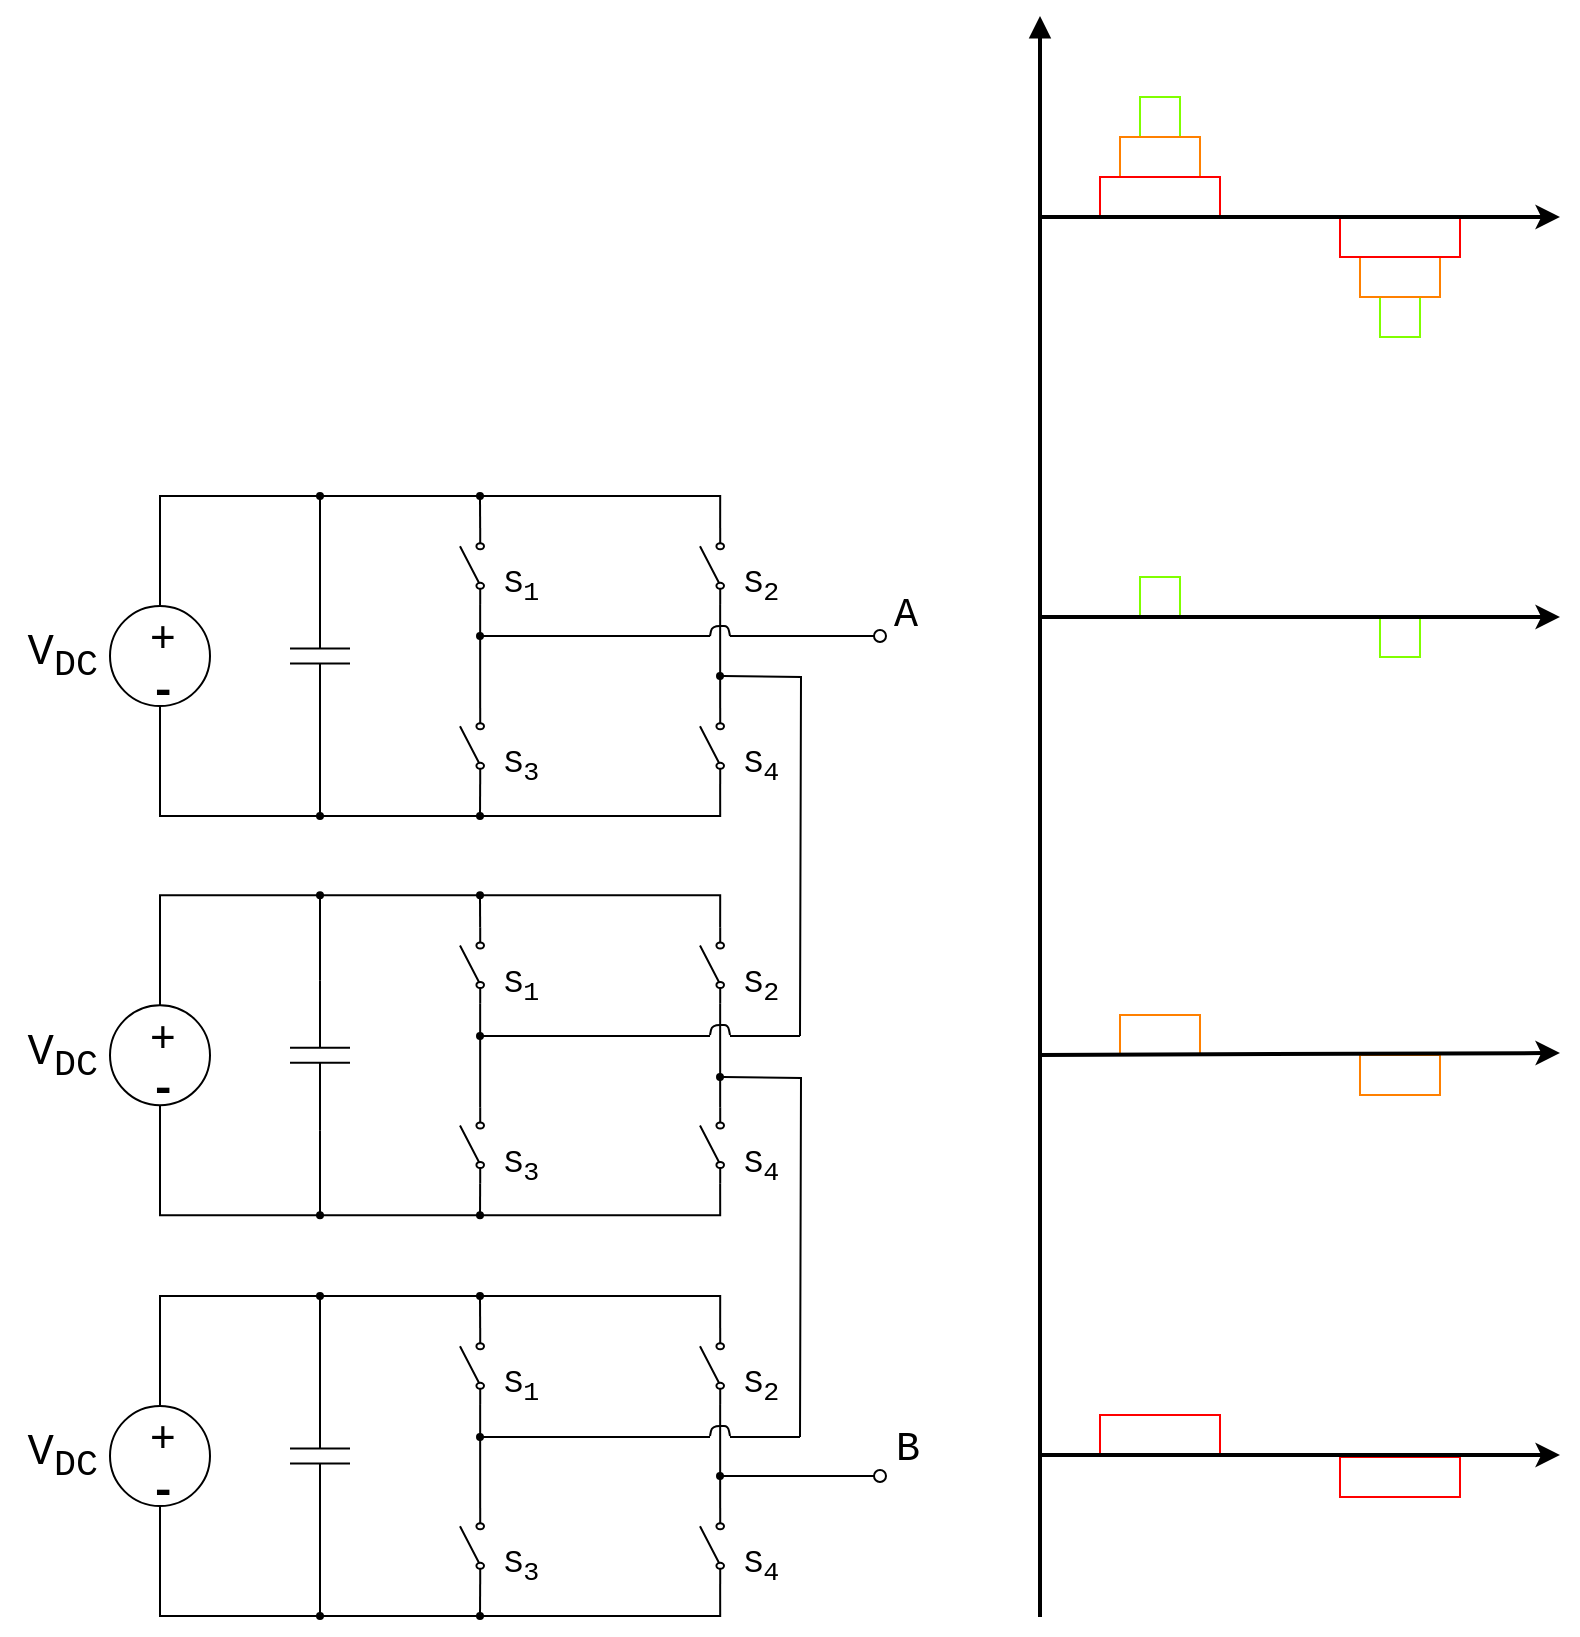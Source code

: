 <mxfile version="10.6.5" type="github"><diagram id="ba_hvJ9h7SCqjm7Wtn24" name="Page-1"><mxGraphModel dx="1991" dy="1116" grid="1" gridSize="10" guides="1" tooltips="1" connect="1" arrows="1" fold="1" page="1" pageScale="1" pageWidth="827" pageHeight="1169" math="0" shadow="0"><root><mxCell id="0"/><mxCell id="1" parent="0"/><mxCell id="amro32LbERjxiDhBw8e--19" value="" style="rounded=0;whiteSpace=wrap;html=1;fillColor=none;fontFamily=Courier New;fontSize=20;strokeColor=#80FF00;" vertex="1" parent="1"><mxGeometry x="590" y="240.5" width="20" height="20" as="geometry"/></mxCell><mxCell id="amro32LbERjxiDhBw8e--26" value="" style="rounded=0;whiteSpace=wrap;html=1;fillColor=none;fontFamily=Courier New;fontSize=20;rotation=180;strokeColor=#80FF00;" vertex="1" parent="1"><mxGeometry x="710" y="340.5" width="20" height="20" as="geometry"/></mxCell><mxCell id="amro32LbERjxiDhBw8e--18" value="" style="rounded=0;whiteSpace=wrap;html=1;fillColor=none;fontFamily=Courier New;fontSize=20;strokeColor=#FF8000;" vertex="1" parent="1"><mxGeometry x="580" y="260.5" width="40" height="20" as="geometry"/></mxCell><mxCell id="amro32LbERjxiDhBw8e--25" value="" style="rounded=0;whiteSpace=wrap;html=1;fillColor=none;fontFamily=Courier New;fontSize=20;rotation=180;strokeColor=#FF8000;" vertex="1" parent="1"><mxGeometry x="700" y="320.5" width="40" height="20" as="geometry"/></mxCell><mxCell id="amro32LbERjxiDhBw8e--24" value="" style="rounded=0;whiteSpace=wrap;html=1;fillColor=none;fontFamily=Courier New;fontSize=20;rotation=180;strokeColor=#FF0000;" vertex="1" parent="1"><mxGeometry x="690" y="300.5" width="60" height="20" as="geometry"/></mxCell><mxCell id="amro32LbERjxiDhBw8e--17" value="" style="rounded=0;whiteSpace=wrap;html=1;fillColor=none;fontFamily=Courier New;fontSize=20;strokeColor=#FF0000;" vertex="1" parent="1"><mxGeometry x="570" y="280.5" width="60" height="20" as="geometry"/></mxCell><mxCell id="amro32LbERjxiDhBw8e--16" value="" style="rounded=0;whiteSpace=wrap;html=1;fillColor=none;fontFamily=Courier New;fontSize=20;strokeColor=#80FF00;" vertex="1" parent="1"><mxGeometry x="710" y="500.5" width="20" height="20" as="geometry"/></mxCell><mxCell id="amro32LbERjxiDhBw8e--14" value="" style="rounded=0;whiteSpace=wrap;html=1;fillColor=none;fontFamily=Courier New;fontSize=20;strokeColor=#80FF00;" vertex="1" parent="1"><mxGeometry x="590" y="480.5" width="20" height="20" as="geometry"/></mxCell><mxCell id="amro32LbERjxiDhBw8e--13" value="" style="rounded=0;whiteSpace=wrap;html=1;fillColor=none;fontFamily=Courier New;fontSize=20;strokeColor=#FF8000;" vertex="1" parent="1"><mxGeometry x="700" y="719.5" width="40" height="20" as="geometry"/></mxCell><mxCell id="amro32LbERjxiDhBw8e--12" value="" style="rounded=0;whiteSpace=wrap;html=1;fillColor=none;fontFamily=Courier New;fontSize=20;strokeColor=#FF8000;" vertex="1" parent="1"><mxGeometry x="580" y="699.5" width="40" height="20" as="geometry"/></mxCell><mxCell id="amro32LbERjxiDhBw8e--11" value="" style="rounded=0;whiteSpace=wrap;html=1;fillColor=none;fontFamily=Courier New;fontSize=20;strokeColor=#FF0000;" vertex="1" parent="1"><mxGeometry x="690" y="920.5" width="60" height="20" as="geometry"/></mxCell><mxCell id="amro32LbERjxiDhBw8e--10" value="" style="rounded=0;whiteSpace=wrap;html=1;fillColor=none;fontFamily=Courier New;fontSize=20;strokeColor=#FF0000;" vertex="1" parent="1"><mxGeometry x="570" y="899.5" width="60" height="20" as="geometry"/></mxCell><mxCell id="44WpRUnwn6qMFEUWvNKm-1" value="" style="group" parent="1" vertex="1" connectable="0"><mxGeometry x="75" y="495" width="50" height="50" as="geometry"/></mxCell><mxCell id="44WpRUnwn6qMFEUWvNKm-2" value="" style="ellipse;whiteSpace=wrap;html=1;aspect=fixed;fillColor=none;" parent="44WpRUnwn6qMFEUWvNKm-1" vertex="1"><mxGeometry width="50" height="50" as="geometry"/></mxCell><mxCell id="44WpRUnwn6qMFEUWvNKm-3" value="+" style="text;html=1;resizable=0;points=[];autosize=1;align=left;verticalAlign=top;spacingTop=-4;fontStyle=0;fontSize=22;" parent="44WpRUnwn6qMFEUWvNKm-1" vertex="1"><mxGeometry x="18.333" width="20" height="20" as="geometry"/></mxCell><mxCell id="44WpRUnwn6qMFEUWvNKm-4" value="&lt;font style=&quot;font-size: 22px;&quot; face=&quot;Courier New&quot;&gt;-&lt;/font&gt;" style="text;html=1;resizable=0;points=[];autosize=1;align=left;verticalAlign=top;spacingTop=-4;fontSize=22;fontStyle=1" parent="44WpRUnwn6qMFEUWvNKm-1" vertex="1"><mxGeometry x="17.5" y="25.833" width="30" height="20" as="geometry"/></mxCell><mxCell id="44WpRUnwn6qMFEUWvNKm-5" style="edgeStyle=orthogonalEdgeStyle;rounded=0;orthogonalLoop=1;jettySize=auto;html=1;exitX=0;exitY=0.5;exitDx=0;exitDy=0;exitPerimeter=0;endArrow=oval;endFill=1;fontSize=22;endSize=3;" parent="1" source="44WpRUnwn6qMFEUWvNKm-9" edge="1"><mxGeometry relative="1" as="geometry"><mxPoint x="180" y="440" as="targetPoint"/><mxPoint x="180" y="450" as="sourcePoint"/></mxGeometry></mxCell><mxCell id="44WpRUnwn6qMFEUWvNKm-7" style="edgeStyle=orthogonalEdgeStyle;rounded=0;orthogonalLoop=1;jettySize=auto;html=1;exitX=1;exitY=0.5;exitDx=0;exitDy=0;exitPerimeter=0;endArrow=oval;endFill=1;fontSize=22;endSize=3;" parent="1" source="44WpRUnwn6qMFEUWvNKm-9" edge="1"><mxGeometry relative="1" as="geometry"><mxPoint x="180" y="600" as="targetPoint"/></mxGeometry></mxCell><mxCell id="44WpRUnwn6qMFEUWvNKm-9" value="" style="pointerEvents=1;verticalLabelPosition=bottom;shadow=0;dashed=0;align=center;fillColor=#ffffff;html=1;verticalAlign=top;strokeWidth=1;shape=mxgraph.electrical.capacitors.capacitor_1;fontSize=22;direction=south;" parent="1" vertex="1"><mxGeometry x="165" y="482.5" width="30" height="75" as="geometry"/></mxCell><mxCell id="44WpRUnwn6qMFEUWvNKm-10" style="edgeStyle=orthogonalEdgeStyle;rounded=0;orthogonalLoop=1;jettySize=auto;html=1;exitX=1;exitY=0.84;exitDx=0;exitDy=0;exitPerimeter=0;endArrow=oval;endFill=1;fontSize=22;endSize=3;" parent="1" source="44WpRUnwn6qMFEUWvNKm-12" edge="1"><mxGeometry relative="1" as="geometry"><mxPoint x="260" y="440" as="targetPoint"/></mxGeometry></mxCell><mxCell id="44WpRUnwn6qMFEUWvNKm-11" style="edgeStyle=orthogonalEdgeStyle;rounded=0;orthogonalLoop=1;jettySize=auto;html=1;exitX=0;exitY=0.84;exitDx=0;exitDy=0;exitPerimeter=0;entryX=1;entryY=0.84;entryDx=0;entryDy=0;entryPerimeter=0;endArrow=none;endFill=0;fontSize=22;" parent="1" source="44WpRUnwn6qMFEUWvNKm-12" target="44WpRUnwn6qMFEUWvNKm-14" edge="1"><mxGeometry relative="1" as="geometry"/></mxCell><mxCell id="44WpRUnwn6qMFEUWvNKm-12" value="" style="pointerEvents=1;verticalLabelPosition=bottom;shadow=0;dashed=0;align=center;fillColor=#ffffff;html=1;verticalAlign=top;strokeWidth=1;shape=mxgraph.electrical.electro-mechanical.simple_switch;fontSize=22;direction=north;" parent="1" vertex="1"><mxGeometry x="250" y="456.032" width="12" height="38" as="geometry"/></mxCell><mxCell id="44WpRUnwn6qMFEUWvNKm-13" style="edgeStyle=orthogonalEdgeStyle;rounded=0;orthogonalLoop=1;jettySize=auto;html=1;exitX=0;exitY=0.84;exitDx=0;exitDy=0;exitPerimeter=0;endArrow=oval;endFill=1;fontSize=22;endSize=3;" parent="1" source="44WpRUnwn6qMFEUWvNKm-14" edge="1"><mxGeometry relative="1" as="geometry"><mxPoint x="260" y="600" as="targetPoint"/></mxGeometry></mxCell><mxCell id="44WpRUnwn6qMFEUWvNKm-14" value="" style="pointerEvents=1;verticalLabelPosition=bottom;shadow=0;dashed=0;align=center;fillColor=#ffffff;html=1;verticalAlign=top;strokeWidth=1;shape=mxgraph.electrical.electro-mechanical.simple_switch;fontSize=22;direction=north;" parent="1" vertex="1"><mxGeometry x="250" y="546.032" width="12" height="38" as="geometry"/></mxCell><mxCell id="44WpRUnwn6qMFEUWvNKm-15" value="" style="pointerEvents=1;verticalLabelPosition=bottom;shadow=0;dashed=0;align=center;fillColor=#ffffff;html=1;verticalAlign=top;strokeWidth=1;shape=mxgraph.electrical.electro-mechanical.simple_switch;fontSize=22;direction=north;" parent="1" vertex="1"><mxGeometry x="370" y="456.032" width="12" height="38" as="geometry"/></mxCell><mxCell id="44WpRUnwn6qMFEUWvNKm-16" style="edgeStyle=orthogonalEdgeStyle;rounded=0;orthogonalLoop=1;jettySize=auto;html=1;exitX=1;exitY=0.84;exitDx=0;exitDy=0;exitPerimeter=0;entryX=0;entryY=0.84;entryDx=0;entryDy=0;entryPerimeter=0;endArrow=none;endFill=0;fontSize=22;" parent="1" source="44WpRUnwn6qMFEUWvNKm-17" target="44WpRUnwn6qMFEUWvNKm-15" edge="1"><mxGeometry relative="1" as="geometry"/></mxCell><mxCell id="44WpRUnwn6qMFEUWvNKm-17" value="" style="pointerEvents=1;verticalLabelPosition=bottom;shadow=0;dashed=0;align=center;fillColor=#ffffff;html=1;verticalAlign=top;strokeWidth=1;shape=mxgraph.electrical.electro-mechanical.simple_switch;fontSize=22;direction=north;" parent="1" vertex="1"><mxGeometry x="370" y="546.032" width="12" height="38" as="geometry"/></mxCell><mxCell id="44WpRUnwn6qMFEUWvNKm-21" style="edgeStyle=orthogonalEdgeStyle;rounded=0;orthogonalLoop=1;jettySize=auto;html=1;exitX=0.5;exitY=0;exitDx=0;exitDy=0;fontSize=22;endArrow=none;endFill=0;entryX=1;entryY=0.84;entryDx=0;entryDy=0;entryPerimeter=0;" parent="1" source="44WpRUnwn6qMFEUWvNKm-2" target="44WpRUnwn6qMFEUWvNKm-15" edge="1"><mxGeometry relative="1" as="geometry"><mxPoint x="380" y="440.032" as="targetPoint"/><Array as="points"><mxPoint x="100" y="440.032"/><mxPoint x="380" y="440.032"/></Array></mxGeometry></mxCell><mxCell id="44WpRUnwn6qMFEUWvNKm-22" style="edgeStyle=orthogonalEdgeStyle;rounded=0;orthogonalLoop=1;jettySize=auto;html=1;exitX=0.5;exitY=1;exitDx=0;exitDy=0;entryX=0;entryY=0.84;entryDx=0;entryDy=0;entryPerimeter=0;endArrow=none;endFill=0;fontSize=22;" parent="1" source="44WpRUnwn6qMFEUWvNKm-2" target="44WpRUnwn6qMFEUWvNKm-17" edge="1"><mxGeometry relative="1" as="geometry"><Array as="points"><mxPoint x="100" y="600.032"/><mxPoint x="380" y="600.032"/></Array></mxGeometry></mxCell><mxCell id="44WpRUnwn6qMFEUWvNKm-25" value="&lt;font face=&quot;Courier New&quot;&gt;V&lt;sub&gt;DC&lt;/sub&gt;&lt;/font&gt;" style="text;html=1;resizable=0;points=[];autosize=1;align=right;verticalAlign=top;spacingTop=-4;fontSize=22;" parent="1" vertex="1"><mxGeometry x="20" y="501.032" width="50" height="30" as="geometry"/></mxCell><mxCell id="44WpRUnwn6qMFEUWvNKm-27" value="&lt;font face=&quot;Courier New&quot;&gt;S&lt;sub&gt;1&lt;/sub&gt;&lt;/font&gt;" style="text;html=1;resizable=0;points=[];autosize=1;align=left;verticalAlign=top;spacingTop=-4;fontSize=16;" parent="1" vertex="1"><mxGeometry x="270" y="470.032" width="30" height="20" as="geometry"/></mxCell><mxCell id="44WpRUnwn6qMFEUWvNKm-28" value="&lt;font face=&quot;Courier New&quot;&gt;S&lt;sub&gt;2&lt;/sub&gt;&lt;/font&gt;" style="text;html=1;resizable=0;points=[];autosize=1;align=left;verticalAlign=top;spacingTop=-4;fontSize=16;" parent="1" vertex="1"><mxGeometry x="390" y="470.032" width="30" height="20" as="geometry"/></mxCell><mxCell id="44WpRUnwn6qMFEUWvNKm-29" value="&lt;font face=&quot;Courier New&quot;&gt;S&lt;sub&gt;4&lt;/sub&gt;&lt;/font&gt;" style="text;html=1;resizable=0;points=[];autosize=1;align=left;verticalAlign=top;spacingTop=-4;fontSize=16;" parent="1" vertex="1"><mxGeometry x="390" y="560.032" width="30" height="20" as="geometry"/></mxCell><mxCell id="44WpRUnwn6qMFEUWvNKm-30" value="&lt;font face=&quot;Courier New&quot;&gt;S&lt;sub&gt;3&lt;/sub&gt;&lt;/font&gt;" style="text;html=1;resizable=0;points=[];autosize=1;align=left;verticalAlign=top;spacingTop=-4;fontSize=16;" parent="1" vertex="1"><mxGeometry x="270" y="560.032" width="30" height="20" as="geometry"/></mxCell><mxCell id="44WpRUnwn6qMFEUWvNKm-43" value="" style="group" parent="1" vertex="1" connectable="0"><mxGeometry x="75" y="694.6" width="50" height="50" as="geometry"/></mxCell><mxCell id="44WpRUnwn6qMFEUWvNKm-44" value="" style="ellipse;whiteSpace=wrap;html=1;aspect=fixed;fillColor=none;" parent="44WpRUnwn6qMFEUWvNKm-43" vertex="1"><mxGeometry width="50" height="50" as="geometry"/></mxCell><mxCell id="44WpRUnwn6qMFEUWvNKm-45" value="+" style="text;html=1;resizable=0;points=[];autosize=1;align=left;verticalAlign=top;spacingTop=-4;fontStyle=0;fontSize=22;" parent="44WpRUnwn6qMFEUWvNKm-43" vertex="1"><mxGeometry x="18.333" width="20" height="20" as="geometry"/></mxCell><mxCell id="44WpRUnwn6qMFEUWvNKm-46" value="&lt;font style=&quot;font-size: 22px;&quot; face=&quot;Courier New&quot;&gt;-&lt;/font&gt;" style="text;html=1;resizable=0;points=[];autosize=1;align=left;verticalAlign=top;spacingTop=-4;fontSize=22;fontStyle=1" parent="44WpRUnwn6qMFEUWvNKm-43" vertex="1"><mxGeometry x="17.5" y="25.833" width="30" height="20" as="geometry"/></mxCell><mxCell id="44WpRUnwn6qMFEUWvNKm-47" style="edgeStyle=orthogonalEdgeStyle;rounded=0;orthogonalLoop=1;jettySize=auto;html=1;exitX=0;exitY=0.5;exitDx=0;exitDy=0;exitPerimeter=0;endArrow=oval;endFill=1;fontSize=22;endSize=3;" parent="1" source="44WpRUnwn6qMFEUWvNKm-49" edge="1"><mxGeometry relative="1" as="geometry"><mxPoint x="180" y="639.6" as="targetPoint"/><mxPoint x="180" y="649.6" as="sourcePoint"/></mxGeometry></mxCell><mxCell id="44WpRUnwn6qMFEUWvNKm-48" style="edgeStyle=orthogonalEdgeStyle;rounded=0;orthogonalLoop=1;jettySize=auto;html=1;exitX=1;exitY=0.5;exitDx=0;exitDy=0;exitPerimeter=0;endArrow=oval;endFill=1;fontSize=22;endSize=3;" parent="1" source="44WpRUnwn6qMFEUWvNKm-49" edge="1"><mxGeometry relative="1" as="geometry"><mxPoint x="180" y="799.6" as="targetPoint"/></mxGeometry></mxCell><mxCell id="44WpRUnwn6qMFEUWvNKm-49" value="" style="pointerEvents=1;verticalLabelPosition=bottom;shadow=0;dashed=0;align=center;fillColor=#ffffff;html=1;verticalAlign=top;strokeWidth=1;shape=mxgraph.electrical.capacitors.capacitor_1;fontSize=22;direction=south;" parent="1" vertex="1"><mxGeometry x="165" y="682.1" width="30" height="75" as="geometry"/></mxCell><mxCell id="44WpRUnwn6qMFEUWvNKm-50" style="edgeStyle=orthogonalEdgeStyle;rounded=0;orthogonalLoop=1;jettySize=auto;html=1;exitX=1;exitY=0.84;exitDx=0;exitDy=0;exitPerimeter=0;endArrow=oval;endFill=1;fontSize=22;endSize=3;" parent="1" source="44WpRUnwn6qMFEUWvNKm-52" edge="1"><mxGeometry relative="1" as="geometry"><mxPoint x="260" y="639.6" as="targetPoint"/></mxGeometry></mxCell><mxCell id="44WpRUnwn6qMFEUWvNKm-51" style="edgeStyle=orthogonalEdgeStyle;rounded=0;orthogonalLoop=1;jettySize=auto;html=1;exitX=0;exitY=0.84;exitDx=0;exitDy=0;exitPerimeter=0;entryX=1;entryY=0.84;entryDx=0;entryDy=0;entryPerimeter=0;endArrow=none;endFill=0;fontSize=22;" parent="1" source="44WpRUnwn6qMFEUWvNKm-52" target="44WpRUnwn6qMFEUWvNKm-54" edge="1"><mxGeometry relative="1" as="geometry"/></mxCell><mxCell id="44WpRUnwn6qMFEUWvNKm-52" value="" style="pointerEvents=1;verticalLabelPosition=bottom;shadow=0;dashed=0;align=center;fillColor=#ffffff;html=1;verticalAlign=top;strokeWidth=1;shape=mxgraph.electrical.electro-mechanical.simple_switch;fontSize=22;direction=north;" parent="1" vertex="1"><mxGeometry x="250" y="655.632" width="12" height="38" as="geometry"/></mxCell><mxCell id="44WpRUnwn6qMFEUWvNKm-53" style="edgeStyle=orthogonalEdgeStyle;rounded=0;orthogonalLoop=1;jettySize=auto;html=1;exitX=0;exitY=0.84;exitDx=0;exitDy=0;exitPerimeter=0;endArrow=oval;endFill=1;fontSize=22;endSize=3;" parent="1" source="44WpRUnwn6qMFEUWvNKm-54" edge="1"><mxGeometry relative="1" as="geometry"><mxPoint x="260" y="799.6" as="targetPoint"/></mxGeometry></mxCell><mxCell id="44WpRUnwn6qMFEUWvNKm-54" value="" style="pointerEvents=1;verticalLabelPosition=bottom;shadow=0;dashed=0;align=center;fillColor=#ffffff;html=1;verticalAlign=top;strokeWidth=1;shape=mxgraph.electrical.electro-mechanical.simple_switch;fontSize=22;direction=north;" parent="1" vertex="1"><mxGeometry x="250" y="745.632" width="12" height="38" as="geometry"/></mxCell><mxCell id="44WpRUnwn6qMFEUWvNKm-55" value="" style="pointerEvents=1;verticalLabelPosition=bottom;shadow=0;dashed=0;align=center;fillColor=#ffffff;html=1;verticalAlign=top;strokeWidth=1;shape=mxgraph.electrical.electro-mechanical.simple_switch;fontSize=22;direction=north;" parent="1" vertex="1"><mxGeometry x="370" y="655.632" width="12" height="38" as="geometry"/></mxCell><mxCell id="44WpRUnwn6qMFEUWvNKm-56" style="edgeStyle=orthogonalEdgeStyle;rounded=0;orthogonalLoop=1;jettySize=auto;html=1;exitX=1;exitY=0.84;exitDx=0;exitDy=0;exitPerimeter=0;entryX=0;entryY=0.84;entryDx=0;entryDy=0;entryPerimeter=0;endArrow=none;endFill=0;fontSize=22;" parent="1" source="44WpRUnwn6qMFEUWvNKm-57" target="44WpRUnwn6qMFEUWvNKm-55" edge="1"><mxGeometry relative="1" as="geometry"/></mxCell><mxCell id="44WpRUnwn6qMFEUWvNKm-57" value="" style="pointerEvents=1;verticalLabelPosition=bottom;shadow=0;dashed=0;align=center;fillColor=#ffffff;html=1;verticalAlign=top;strokeWidth=1;shape=mxgraph.electrical.electro-mechanical.simple_switch;fontSize=22;direction=north;" parent="1" vertex="1"><mxGeometry x="370" y="745.632" width="12" height="38" as="geometry"/></mxCell><mxCell id="44WpRUnwn6qMFEUWvNKm-58" style="edgeStyle=orthogonalEdgeStyle;rounded=0;orthogonalLoop=1;jettySize=auto;html=1;exitX=0.5;exitY=0;exitDx=0;exitDy=0;fontSize=22;endArrow=none;endFill=0;entryX=1;entryY=0.84;entryDx=0;entryDy=0;entryPerimeter=0;" parent="1" source="44WpRUnwn6qMFEUWvNKm-44" target="44WpRUnwn6qMFEUWvNKm-55" edge="1"><mxGeometry relative="1" as="geometry"><mxPoint x="380" y="639.632" as="targetPoint"/><Array as="points"><mxPoint x="100" y="639.632"/><mxPoint x="380" y="639.632"/></Array></mxGeometry></mxCell><mxCell id="44WpRUnwn6qMFEUWvNKm-59" style="edgeStyle=orthogonalEdgeStyle;rounded=0;orthogonalLoop=1;jettySize=auto;html=1;exitX=0.5;exitY=1;exitDx=0;exitDy=0;entryX=0;entryY=0.84;entryDx=0;entryDy=0;entryPerimeter=0;endArrow=none;endFill=0;fontSize=22;" parent="1" source="44WpRUnwn6qMFEUWvNKm-44" target="44WpRUnwn6qMFEUWvNKm-57" edge="1"><mxGeometry relative="1" as="geometry"><Array as="points"><mxPoint x="100" y="799.632"/><mxPoint x="380" y="799.632"/></Array></mxGeometry></mxCell><mxCell id="44WpRUnwn6qMFEUWvNKm-60" value="&lt;font face=&quot;Courier New&quot;&gt;V&lt;sub&gt;DC&lt;/sub&gt;&lt;/font&gt;" style="text;html=1;resizable=0;points=[];autosize=1;align=right;verticalAlign=top;spacingTop=-4;fontSize=22;" parent="1" vertex="1"><mxGeometry x="20" y="700.632" width="50" height="30" as="geometry"/></mxCell><mxCell id="44WpRUnwn6qMFEUWvNKm-61" value="&lt;font face=&quot;Courier New&quot;&gt;S&lt;sub&gt;1&lt;/sub&gt;&lt;/font&gt;" style="text;html=1;resizable=0;points=[];autosize=1;align=left;verticalAlign=top;spacingTop=-4;fontSize=16;" parent="1" vertex="1"><mxGeometry x="270" y="669.632" width="30" height="20" as="geometry"/></mxCell><mxCell id="44WpRUnwn6qMFEUWvNKm-62" value="&lt;font face=&quot;Courier New&quot;&gt;S&lt;sub&gt;2&lt;/sub&gt;&lt;/font&gt;" style="text;html=1;resizable=0;points=[];autosize=1;align=left;verticalAlign=top;spacingTop=-4;fontSize=16;" parent="1" vertex="1"><mxGeometry x="390" y="669.632" width="30" height="20" as="geometry"/></mxCell><mxCell id="44WpRUnwn6qMFEUWvNKm-63" value="&lt;font face=&quot;Courier New&quot;&gt;S&lt;sub&gt;4&lt;/sub&gt;&lt;/font&gt;" style="text;html=1;resizable=0;points=[];autosize=1;align=left;verticalAlign=top;spacingTop=-4;fontSize=16;" parent="1" vertex="1"><mxGeometry x="390" y="759.632" width="30" height="20" as="geometry"/></mxCell><mxCell id="44WpRUnwn6qMFEUWvNKm-64" value="&lt;font face=&quot;Courier New&quot;&gt;S&lt;sub&gt;3&lt;/sub&gt;&lt;/font&gt;" style="text;html=1;resizable=0;points=[];autosize=1;align=left;verticalAlign=top;spacingTop=-4;fontSize=16;" parent="1" vertex="1"><mxGeometry x="270" y="759.632" width="30" height="20" as="geometry"/></mxCell><mxCell id="44WpRUnwn6qMFEUWvNKm-65" value="" style="group" parent="1" vertex="1" connectable="0"><mxGeometry x="75" y="895" width="50" height="50" as="geometry"/></mxCell><mxCell id="44WpRUnwn6qMFEUWvNKm-66" value="" style="ellipse;whiteSpace=wrap;html=1;aspect=fixed;fillColor=none;" parent="44WpRUnwn6qMFEUWvNKm-65" vertex="1"><mxGeometry width="50" height="50" as="geometry"/></mxCell><mxCell id="44WpRUnwn6qMFEUWvNKm-67" value="+" style="text;html=1;resizable=0;points=[];autosize=1;align=left;verticalAlign=top;spacingTop=-4;fontStyle=0;fontSize=22;" parent="44WpRUnwn6qMFEUWvNKm-65" vertex="1"><mxGeometry x="18.333" width="20" height="20" as="geometry"/></mxCell><mxCell id="44WpRUnwn6qMFEUWvNKm-68" value="&lt;font style=&quot;font-size: 22px;&quot; face=&quot;Courier New&quot;&gt;-&lt;/font&gt;" style="text;html=1;resizable=0;points=[];autosize=1;align=left;verticalAlign=top;spacingTop=-4;fontSize=22;fontStyle=1" parent="44WpRUnwn6qMFEUWvNKm-65" vertex="1"><mxGeometry x="17.5" y="25.833" width="30" height="20" as="geometry"/></mxCell><mxCell id="44WpRUnwn6qMFEUWvNKm-69" style="edgeStyle=orthogonalEdgeStyle;rounded=0;orthogonalLoop=1;jettySize=auto;html=1;exitX=0;exitY=0.5;exitDx=0;exitDy=0;exitPerimeter=0;endArrow=oval;endFill=1;fontSize=22;endSize=3;" parent="1" source="44WpRUnwn6qMFEUWvNKm-71" edge="1"><mxGeometry relative="1" as="geometry"><mxPoint x="180" y="840" as="targetPoint"/><mxPoint x="180" y="850" as="sourcePoint"/></mxGeometry></mxCell><mxCell id="44WpRUnwn6qMFEUWvNKm-70" style="edgeStyle=orthogonalEdgeStyle;rounded=0;orthogonalLoop=1;jettySize=auto;html=1;exitX=1;exitY=0.5;exitDx=0;exitDy=0;exitPerimeter=0;endArrow=oval;endFill=1;fontSize=22;endSize=3;" parent="1" source="44WpRUnwn6qMFEUWvNKm-71" edge="1"><mxGeometry relative="1" as="geometry"><mxPoint x="180" y="1000" as="targetPoint"/></mxGeometry></mxCell><mxCell id="44WpRUnwn6qMFEUWvNKm-71" value="" style="pointerEvents=1;verticalLabelPosition=bottom;shadow=0;dashed=0;align=center;fillColor=#ffffff;html=1;verticalAlign=top;strokeWidth=1;shape=mxgraph.electrical.capacitors.capacitor_1;fontSize=22;direction=south;" parent="1" vertex="1"><mxGeometry x="165" y="882.5" width="30" height="75" as="geometry"/></mxCell><mxCell id="44WpRUnwn6qMFEUWvNKm-72" style="edgeStyle=orthogonalEdgeStyle;rounded=0;orthogonalLoop=1;jettySize=auto;html=1;exitX=1;exitY=0.84;exitDx=0;exitDy=0;exitPerimeter=0;endArrow=oval;endFill=1;fontSize=22;endSize=3;" parent="1" source="44WpRUnwn6qMFEUWvNKm-74" edge="1"><mxGeometry relative="1" as="geometry"><mxPoint x="260" y="840" as="targetPoint"/></mxGeometry></mxCell><mxCell id="44WpRUnwn6qMFEUWvNKm-73" style="edgeStyle=orthogonalEdgeStyle;rounded=0;orthogonalLoop=1;jettySize=auto;html=1;exitX=0;exitY=0.84;exitDx=0;exitDy=0;exitPerimeter=0;entryX=1;entryY=0.84;entryDx=0;entryDy=0;entryPerimeter=0;endArrow=none;endFill=0;fontSize=22;" parent="1" source="44WpRUnwn6qMFEUWvNKm-74" target="44WpRUnwn6qMFEUWvNKm-76" edge="1"><mxGeometry relative="1" as="geometry"/></mxCell><mxCell id="44WpRUnwn6qMFEUWvNKm-74" value="" style="pointerEvents=1;verticalLabelPosition=bottom;shadow=0;dashed=0;align=center;fillColor=#ffffff;html=1;verticalAlign=top;strokeWidth=1;shape=mxgraph.electrical.electro-mechanical.simple_switch;fontSize=22;direction=north;" parent="1" vertex="1"><mxGeometry x="250" y="856.032" width="12" height="38" as="geometry"/></mxCell><mxCell id="44WpRUnwn6qMFEUWvNKm-75" style="edgeStyle=orthogonalEdgeStyle;rounded=0;orthogonalLoop=1;jettySize=auto;html=1;exitX=0;exitY=0.84;exitDx=0;exitDy=0;exitPerimeter=0;endArrow=oval;endFill=1;fontSize=22;endSize=3;" parent="1" source="44WpRUnwn6qMFEUWvNKm-76" edge="1"><mxGeometry relative="1" as="geometry"><mxPoint x="260" y="1000" as="targetPoint"/></mxGeometry></mxCell><mxCell id="44WpRUnwn6qMFEUWvNKm-76" value="" style="pointerEvents=1;verticalLabelPosition=bottom;shadow=0;dashed=0;align=center;fillColor=#ffffff;html=1;verticalAlign=top;strokeWidth=1;shape=mxgraph.electrical.electro-mechanical.simple_switch;fontSize=22;direction=north;" parent="1" vertex="1"><mxGeometry x="250" y="946.032" width="12" height="38" as="geometry"/></mxCell><mxCell id="44WpRUnwn6qMFEUWvNKm-77" value="" style="pointerEvents=1;verticalLabelPosition=bottom;shadow=0;dashed=0;align=center;fillColor=#ffffff;html=1;verticalAlign=top;strokeWidth=1;shape=mxgraph.electrical.electro-mechanical.simple_switch;fontSize=22;direction=north;" parent="1" vertex="1"><mxGeometry x="370" y="856.032" width="12" height="38" as="geometry"/></mxCell><mxCell id="44WpRUnwn6qMFEUWvNKm-78" style="edgeStyle=orthogonalEdgeStyle;rounded=0;orthogonalLoop=1;jettySize=auto;html=1;exitX=1;exitY=0.84;exitDx=0;exitDy=0;exitPerimeter=0;entryX=0;entryY=0.84;entryDx=0;entryDy=0;entryPerimeter=0;endArrow=none;endFill=0;fontSize=22;" parent="1" source="44WpRUnwn6qMFEUWvNKm-79" target="44WpRUnwn6qMFEUWvNKm-77" edge="1"><mxGeometry relative="1" as="geometry"/></mxCell><mxCell id="44WpRUnwn6qMFEUWvNKm-79" value="" style="pointerEvents=1;verticalLabelPosition=bottom;shadow=0;dashed=0;align=center;fillColor=#ffffff;html=1;verticalAlign=top;strokeWidth=1;shape=mxgraph.electrical.electro-mechanical.simple_switch;fontSize=22;direction=north;" parent="1" vertex="1"><mxGeometry x="370" y="946.032" width="12" height="38" as="geometry"/></mxCell><mxCell id="44WpRUnwn6qMFEUWvNKm-80" style="edgeStyle=orthogonalEdgeStyle;rounded=0;orthogonalLoop=1;jettySize=auto;html=1;exitX=0.5;exitY=0;exitDx=0;exitDy=0;fontSize=22;endArrow=none;endFill=0;entryX=1;entryY=0.84;entryDx=0;entryDy=0;entryPerimeter=0;" parent="1" source="44WpRUnwn6qMFEUWvNKm-66" target="44WpRUnwn6qMFEUWvNKm-77" edge="1"><mxGeometry relative="1" as="geometry"><mxPoint x="380" y="840.032" as="targetPoint"/><Array as="points"><mxPoint x="100" y="840.032"/><mxPoint x="380" y="840.032"/></Array></mxGeometry></mxCell><mxCell id="44WpRUnwn6qMFEUWvNKm-81" style="edgeStyle=orthogonalEdgeStyle;rounded=0;orthogonalLoop=1;jettySize=auto;html=1;exitX=0.5;exitY=1;exitDx=0;exitDy=0;entryX=0;entryY=0.84;entryDx=0;entryDy=0;entryPerimeter=0;endArrow=none;endFill=0;fontSize=22;" parent="1" source="44WpRUnwn6qMFEUWvNKm-66" target="44WpRUnwn6qMFEUWvNKm-79" edge="1"><mxGeometry relative="1" as="geometry"><Array as="points"><mxPoint x="100" y="1000.032"/><mxPoint x="380" y="1000.032"/></Array></mxGeometry></mxCell><mxCell id="44WpRUnwn6qMFEUWvNKm-82" value="&lt;font face=&quot;Courier New&quot;&gt;V&lt;sub&gt;DC&lt;/sub&gt;&lt;/font&gt;" style="text;html=1;resizable=0;points=[];autosize=1;align=right;verticalAlign=top;spacingTop=-4;fontSize=22;" parent="1" vertex="1"><mxGeometry x="20" y="901.032" width="50" height="30" as="geometry"/></mxCell><mxCell id="44WpRUnwn6qMFEUWvNKm-83" value="&lt;font face=&quot;Courier New&quot;&gt;S&lt;sub&gt;1&lt;/sub&gt;&lt;/font&gt;" style="text;html=1;resizable=0;points=[];autosize=1;align=left;verticalAlign=top;spacingTop=-4;fontSize=16;" parent="1" vertex="1"><mxGeometry x="270" y="870.032" width="30" height="20" as="geometry"/></mxCell><mxCell id="44WpRUnwn6qMFEUWvNKm-84" value="&lt;font face=&quot;Courier New&quot;&gt;S&lt;sub&gt;2&lt;/sub&gt;&lt;/font&gt;" style="text;html=1;resizable=0;points=[];autosize=1;align=left;verticalAlign=top;spacingTop=-4;fontSize=16;" parent="1" vertex="1"><mxGeometry x="390" y="870.032" width="30" height="20" as="geometry"/></mxCell><mxCell id="44WpRUnwn6qMFEUWvNKm-85" value="&lt;font face=&quot;Courier New&quot;&gt;S&lt;sub&gt;4&lt;/sub&gt;&lt;/font&gt;" style="text;html=1;resizable=0;points=[];autosize=1;align=left;verticalAlign=top;spacingTop=-4;fontSize=16;" parent="1" vertex="1"><mxGeometry x="390" y="960.032" width="30" height="20" as="geometry"/></mxCell><mxCell id="44WpRUnwn6qMFEUWvNKm-86" value="&lt;font face=&quot;Courier New&quot;&gt;S&lt;sub&gt;3&lt;/sub&gt;&lt;/font&gt;" style="text;html=1;resizable=0;points=[];autosize=1;align=left;verticalAlign=top;spacingTop=-4;fontSize=16;" parent="1" vertex="1"><mxGeometry x="270" y="960.032" width="30" height="20" as="geometry"/></mxCell><mxCell id="44WpRUnwn6qMFEUWvNKm-87" value="" style="endArrow=none;html=1;startArrow=oval;startFill=1;startSize=3;" parent="1" edge="1"><mxGeometry width="50" height="50" relative="1" as="geometry"><mxPoint x="260" y="510" as="sourcePoint"/><mxPoint x="375" y="510" as="targetPoint"/></mxGeometry></mxCell><mxCell id="44WpRUnwn6qMFEUWvNKm-88" value="" style="endArrow=none;html=1;" parent="1" edge="1"><mxGeometry width="50" height="50" relative="1" as="geometry"><mxPoint x="375" y="510" as="sourcePoint"/><mxPoint x="385" y="510" as="targetPoint"/><Array as="points"><mxPoint x="376" y="505"/><mxPoint x="384" y="505"/></Array></mxGeometry></mxCell><mxCell id="44WpRUnwn6qMFEUWvNKm-89" value="" style="endArrow=oval;html=1;endFill=0;" parent="1" edge="1"><mxGeometry width="50" height="50" relative="1" as="geometry"><mxPoint x="385" y="510" as="sourcePoint"/><mxPoint x="460" y="510" as="targetPoint"/></mxGeometry></mxCell><mxCell id="44WpRUnwn6qMFEUWvNKm-91" value="" style="endArrow=none;html=1;strokeColor=#000000;edgeStyle=orthogonalEdgeStyle;rounded=0;startArrow=oval;startFill=1;startSize=3;" parent="1" edge="1"><mxGeometry width="50" height="50" relative="1" as="geometry"><mxPoint x="380" y="530" as="sourcePoint"/><mxPoint x="420" y="710" as="targetPoint"/></mxGeometry></mxCell><mxCell id="44WpRUnwn6qMFEUWvNKm-92" value="" style="endArrow=none;html=1;" parent="1" edge="1"><mxGeometry width="50" height="50" relative="1" as="geometry"><mxPoint x="375" y="709.5" as="sourcePoint"/><mxPoint x="385" y="709.5" as="targetPoint"/><Array as="points"><mxPoint x="376" y="704.5"/><mxPoint x="384" y="704.5"/></Array></mxGeometry></mxCell><mxCell id="44WpRUnwn6qMFEUWvNKm-93" value="" style="endArrow=none;html=1;strokeColor=#000000;" parent="1" edge="1"><mxGeometry width="50" height="50" relative="1" as="geometry"><mxPoint x="385" y="710" as="sourcePoint"/><mxPoint x="420" y="710" as="targetPoint"/></mxGeometry></mxCell><mxCell id="44WpRUnwn6qMFEUWvNKm-94" value="" style="endArrow=none;html=1;strokeColor=#000000;startArrow=oval;startFill=1;startSize=3;" parent="1" edge="1"><mxGeometry width="50" height="50" relative="1" as="geometry"><mxPoint x="260" y="710" as="sourcePoint"/><mxPoint x="375" y="710" as="targetPoint"/></mxGeometry></mxCell><mxCell id="AdNm0Qyy-Fvmed_LSuxy-1" value="" style="endArrow=none;html=1;strokeColor=#000000;edgeStyle=orthogonalEdgeStyle;rounded=0;startArrow=oval;startFill=1;startSize=3;" parent="1" edge="1"><mxGeometry width="50" height="50" relative="1" as="geometry"><mxPoint x="380" y="730.5" as="sourcePoint"/><mxPoint x="420" y="910.5" as="targetPoint"/></mxGeometry></mxCell><mxCell id="AdNm0Qyy-Fvmed_LSuxy-2" value="" style="endArrow=none;html=1;" parent="1" edge="1"><mxGeometry width="50" height="50" relative="1" as="geometry"><mxPoint x="375" y="910" as="sourcePoint"/><mxPoint x="385" y="910" as="targetPoint"/><Array as="points"><mxPoint x="376" y="905"/><mxPoint x="384" y="905"/></Array></mxGeometry></mxCell><mxCell id="AdNm0Qyy-Fvmed_LSuxy-3" value="" style="endArrow=none;html=1;strokeColor=#000000;" parent="1" edge="1"><mxGeometry width="50" height="50" relative="1" as="geometry"><mxPoint x="385" y="910.5" as="sourcePoint"/><mxPoint x="420" y="910.5" as="targetPoint"/></mxGeometry></mxCell><mxCell id="AdNm0Qyy-Fvmed_LSuxy-4" value="" style="endArrow=none;html=1;strokeColor=#000000;startArrow=oval;startFill=1;startSize=3;" parent="1" edge="1"><mxGeometry width="50" height="50" relative="1" as="geometry"><mxPoint x="260" y="910.5" as="sourcePoint"/><mxPoint x="375" y="910.5" as="targetPoint"/></mxGeometry></mxCell><mxCell id="AdNm0Qyy-Fvmed_LSuxy-5" value="" style="endArrow=oval;html=1;endFill=0;startArrow=oval;startFill=1;startSize=3;" parent="1" edge="1"><mxGeometry width="50" height="50" relative="1" as="geometry"><mxPoint x="380" y="930" as="sourcePoint"/><mxPoint x="460" y="930" as="targetPoint"/></mxGeometry></mxCell><mxCell id="amro32LbERjxiDhBw8e--1" value="A" style="text;html=1;resizable=0;points=[];autosize=1;align=left;verticalAlign=top;spacingTop=-4;fontSize=20;fontFamily=Courier New;" vertex="1" parent="1"><mxGeometry x="465" y="485" width="20" height="20" as="geometry"/></mxCell><mxCell id="amro32LbERjxiDhBw8e--2" value="B" style="text;html=1;resizable=0;points=[];autosize=1;align=left;verticalAlign=top;spacingTop=-4;fontSize=20;fontFamily=Courier New;" vertex="1" parent="1"><mxGeometry x="466" y="902" width="25" height="30" as="geometry"/></mxCell><mxCell id="amro32LbERjxiDhBw8e--4" value="" style="endArrow=block;html=1;fontFamily=Courier New;fontSize=20;endFill=1;strokeWidth=2;" edge="1" parent="1"><mxGeometry width="50" height="50" relative="1" as="geometry"><mxPoint x="540" y="1000.5" as="sourcePoint"/><mxPoint x="540" y="200" as="targetPoint"/></mxGeometry></mxCell><mxCell id="amro32LbERjxiDhBw8e--5" value="" style="endArrow=classic;html=1;strokeWidth=2;fontFamily=Courier New;fontSize=20;" edge="1" parent="1"><mxGeometry width="50" height="50" relative="1" as="geometry"><mxPoint x="540" y="300.5" as="sourcePoint"/><mxPoint x="800" y="300.5" as="targetPoint"/></mxGeometry></mxCell><mxCell id="amro32LbERjxiDhBw8e--6" value="" style="endArrow=classic;html=1;strokeWidth=2;fontFamily=Courier New;fontSize=20;" edge="1" parent="1"><mxGeometry width="50" height="50" relative="1" as="geometry"><mxPoint x="540" y="500.5" as="sourcePoint"/><mxPoint x="800" y="500.5" as="targetPoint"/></mxGeometry></mxCell><mxCell id="amro32LbERjxiDhBw8e--7" value="" style="endArrow=classic;html=1;strokeWidth=2;fontFamily=Courier New;fontSize=20;" edge="1" parent="1"><mxGeometry width="50" height="50" relative="1" as="geometry"><mxPoint x="540" y="719.5" as="sourcePoint"/><mxPoint x="800" y="718.5" as="targetPoint"/></mxGeometry></mxCell><mxCell id="amro32LbERjxiDhBw8e--8" value="" style="endArrow=classic;html=1;strokeWidth=2;fontFamily=Courier New;fontSize=20;" edge="1" parent="1"><mxGeometry width="50" height="50" relative="1" as="geometry"><mxPoint x="540" y="919.5" as="sourcePoint"/><mxPoint x="800" y="919.5" as="targetPoint"/></mxGeometry></mxCell></root></mxGraphModel></diagram></mxfile>